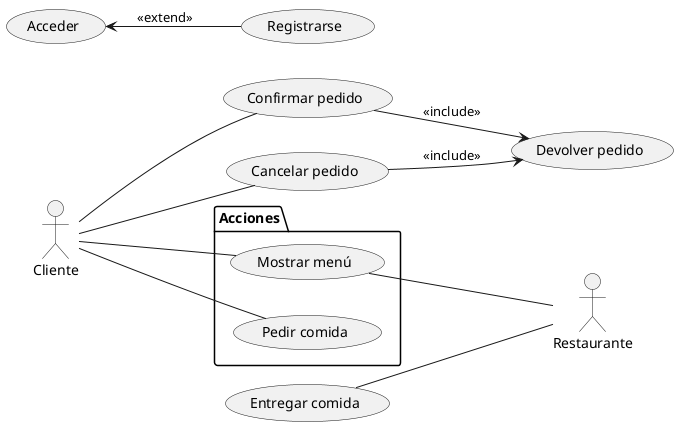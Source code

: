 @startuml
'https://plantuml.com/class-diagram

left to right direction
package Acciones{
usecase "Mostrar menú" as menu
usecase "Pedir comida" as pedir

}

:Cliente: -- menu
:Cliente: -- pedir
 (Entregar comida)-- :Restaurante:
 menu -- :Restaurante:
 
 left to right direction
:Cliente: -- (Confirmar pedido)
:Cliente: -- (Cancelar pedido)
(Confirmar pedido) --> (Devolver pedido) : <<include>>
(Cancelar pedido) --> (Devolver pedido) : <<include>>
(Acceder) <-- (Registrarse) : <<extend>>


@enduml
